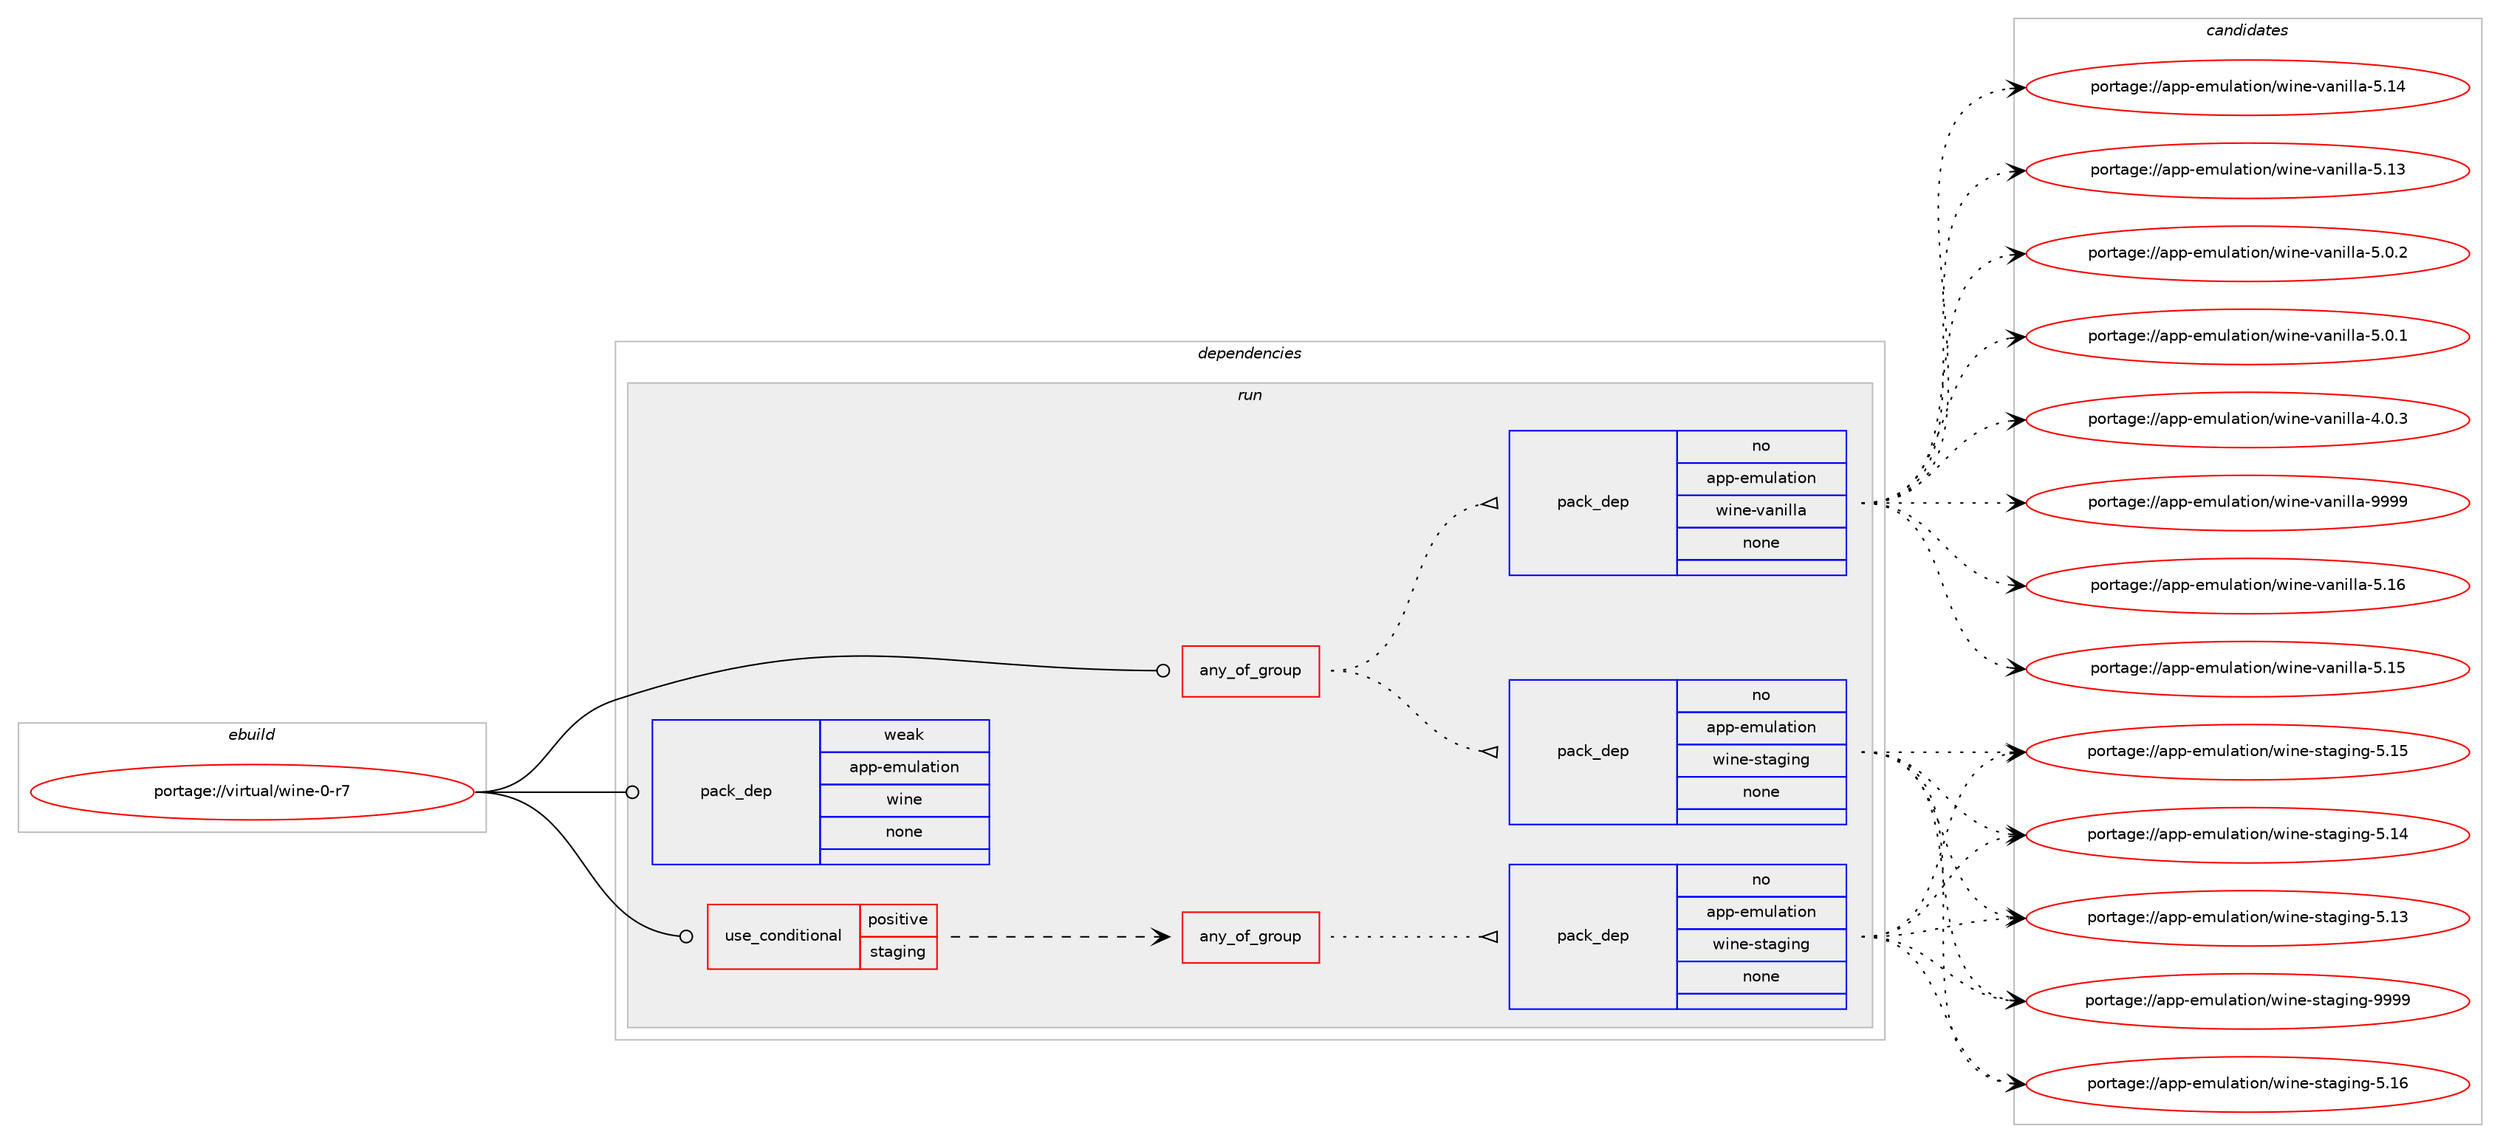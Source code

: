 digraph prolog {

# *************
# Graph options
# *************

newrank=true;
concentrate=true;
compound=true;
graph [rankdir=LR,fontname=Helvetica,fontsize=10,ranksep=1.5];#, ranksep=2.5, nodesep=0.2];
edge  [arrowhead=vee];
node  [fontname=Helvetica,fontsize=10];

# **********
# The ebuild
# **********

subgraph cluster_leftcol {
color=gray;
rank=same;
label=<<i>ebuild</i>>;
id [label="portage://virtual/wine-0-r7", color=red, width=4, href="../virtual/wine-0-r7.svg"];
}

# ****************
# The dependencies
# ****************

subgraph cluster_midcol {
color=gray;
label=<<i>dependencies</i>>;
subgraph cluster_compile {
fillcolor="#eeeeee";
style=filled;
label=<<i>compile</i>>;
}
subgraph cluster_compileandrun {
fillcolor="#eeeeee";
style=filled;
label=<<i>compile and run</i>>;
}
subgraph cluster_run {
fillcolor="#eeeeee";
style=filled;
label=<<i>run</i>>;
subgraph any26 {
dependency1932 [label=<<TABLE BORDER="0" CELLBORDER="1" CELLSPACING="0" CELLPADDING="4"><TR><TD CELLPADDING="10">any_of_group</TD></TR></TABLE>>, shape=none, color=red];subgraph pack1676 {
dependency1933 [label=<<TABLE BORDER="0" CELLBORDER="1" CELLSPACING="0" CELLPADDING="4" WIDTH="220"><TR><TD ROWSPAN="6" CELLPADDING="30">pack_dep</TD></TR><TR><TD WIDTH="110">no</TD></TR><TR><TD>app-emulation</TD></TR><TR><TD>wine-vanilla</TD></TR><TR><TD>none</TD></TR><TR><TD></TD></TR></TABLE>>, shape=none, color=blue];
}
dependency1932:e -> dependency1933:w [weight=20,style="dotted",arrowhead="oinv"];
subgraph pack1677 {
dependency1934 [label=<<TABLE BORDER="0" CELLBORDER="1" CELLSPACING="0" CELLPADDING="4" WIDTH="220"><TR><TD ROWSPAN="6" CELLPADDING="30">pack_dep</TD></TR><TR><TD WIDTH="110">no</TD></TR><TR><TD>app-emulation</TD></TR><TR><TD>wine-staging</TD></TR><TR><TD>none</TD></TR><TR><TD></TD></TR></TABLE>>, shape=none, color=blue];
}
dependency1932:e -> dependency1934:w [weight=20,style="dotted",arrowhead="oinv"];
}
id:e -> dependency1932:w [weight=20,style="solid",arrowhead="odot"];
subgraph cond230 {
dependency1935 [label=<<TABLE BORDER="0" CELLBORDER="1" CELLSPACING="0" CELLPADDING="4"><TR><TD ROWSPAN="3" CELLPADDING="10">use_conditional</TD></TR><TR><TD>positive</TD></TR><TR><TD>staging</TD></TR></TABLE>>, shape=none, color=red];
subgraph any27 {
dependency1936 [label=<<TABLE BORDER="0" CELLBORDER="1" CELLSPACING="0" CELLPADDING="4"><TR><TD CELLPADDING="10">any_of_group</TD></TR></TABLE>>, shape=none, color=red];subgraph pack1678 {
dependency1937 [label=<<TABLE BORDER="0" CELLBORDER="1" CELLSPACING="0" CELLPADDING="4" WIDTH="220"><TR><TD ROWSPAN="6" CELLPADDING="30">pack_dep</TD></TR><TR><TD WIDTH="110">no</TD></TR><TR><TD>app-emulation</TD></TR><TR><TD>wine-staging</TD></TR><TR><TD>none</TD></TR><TR><TD></TD></TR></TABLE>>, shape=none, color=blue];
}
dependency1936:e -> dependency1937:w [weight=20,style="dotted",arrowhead="oinv"];
}
dependency1935:e -> dependency1936:w [weight=20,style="dashed",arrowhead="vee"];
}
id:e -> dependency1935:w [weight=20,style="solid",arrowhead="odot"];
subgraph pack1679 {
dependency1938 [label=<<TABLE BORDER="0" CELLBORDER="1" CELLSPACING="0" CELLPADDING="4" WIDTH="220"><TR><TD ROWSPAN="6" CELLPADDING="30">pack_dep</TD></TR><TR><TD WIDTH="110">weak</TD></TR><TR><TD>app-emulation</TD></TR><TR><TD>wine</TD></TR><TR><TD>none</TD></TR><TR><TD></TD></TR></TABLE>>, shape=none, color=blue];
}
id:e -> dependency1938:w [weight=20,style="solid",arrowhead="odot"];
}
}

# **************
# The candidates
# **************

subgraph cluster_choices {
rank=same;
color=gray;
label=<<i>candidates</i>>;

subgraph choice1676 {
color=black;
nodesep=1;
choice971121124510110911710897116105111110471191051101014511897110105108108974557575757 [label="portage://app-emulation/wine-vanilla-9999", color=red, width=4,href="../app-emulation/wine-vanilla-9999.svg"];
choice971121124510110911710897116105111110471191051101014511897110105108108974553464954 [label="portage://app-emulation/wine-vanilla-5.16", color=red, width=4,href="../app-emulation/wine-vanilla-5.16.svg"];
choice971121124510110911710897116105111110471191051101014511897110105108108974553464953 [label="portage://app-emulation/wine-vanilla-5.15", color=red, width=4,href="../app-emulation/wine-vanilla-5.15.svg"];
choice971121124510110911710897116105111110471191051101014511897110105108108974553464952 [label="portage://app-emulation/wine-vanilla-5.14", color=red, width=4,href="../app-emulation/wine-vanilla-5.14.svg"];
choice971121124510110911710897116105111110471191051101014511897110105108108974553464951 [label="portage://app-emulation/wine-vanilla-5.13", color=red, width=4,href="../app-emulation/wine-vanilla-5.13.svg"];
choice97112112451011091171089711610511111047119105110101451189711010510810897455346484650 [label="portage://app-emulation/wine-vanilla-5.0.2", color=red, width=4,href="../app-emulation/wine-vanilla-5.0.2.svg"];
choice97112112451011091171089711610511111047119105110101451189711010510810897455346484649 [label="portage://app-emulation/wine-vanilla-5.0.1", color=red, width=4,href="../app-emulation/wine-vanilla-5.0.1.svg"];
choice97112112451011091171089711610511111047119105110101451189711010510810897455246484651 [label="portage://app-emulation/wine-vanilla-4.0.3", color=red, width=4,href="../app-emulation/wine-vanilla-4.0.3.svg"];
dependency1933:e -> choice971121124510110911710897116105111110471191051101014511897110105108108974557575757:w [style=dotted,weight="100"];
dependency1933:e -> choice971121124510110911710897116105111110471191051101014511897110105108108974553464954:w [style=dotted,weight="100"];
dependency1933:e -> choice971121124510110911710897116105111110471191051101014511897110105108108974553464953:w [style=dotted,weight="100"];
dependency1933:e -> choice971121124510110911710897116105111110471191051101014511897110105108108974553464952:w [style=dotted,weight="100"];
dependency1933:e -> choice971121124510110911710897116105111110471191051101014511897110105108108974553464951:w [style=dotted,weight="100"];
dependency1933:e -> choice97112112451011091171089711610511111047119105110101451189711010510810897455346484650:w [style=dotted,weight="100"];
dependency1933:e -> choice97112112451011091171089711610511111047119105110101451189711010510810897455346484649:w [style=dotted,weight="100"];
dependency1933:e -> choice97112112451011091171089711610511111047119105110101451189711010510810897455246484651:w [style=dotted,weight="100"];
}
subgraph choice1677 {
color=black;
nodesep=1;
choice9711211245101109117108971161051111104711910511010145115116971031051101034557575757 [label="portage://app-emulation/wine-staging-9999", color=red, width=4,href="../app-emulation/wine-staging-9999.svg"];
choice9711211245101109117108971161051111104711910511010145115116971031051101034553464954 [label="portage://app-emulation/wine-staging-5.16", color=red, width=4,href="../app-emulation/wine-staging-5.16.svg"];
choice9711211245101109117108971161051111104711910511010145115116971031051101034553464953 [label="portage://app-emulation/wine-staging-5.15", color=red, width=4,href="../app-emulation/wine-staging-5.15.svg"];
choice9711211245101109117108971161051111104711910511010145115116971031051101034553464952 [label="portage://app-emulation/wine-staging-5.14", color=red, width=4,href="../app-emulation/wine-staging-5.14.svg"];
choice9711211245101109117108971161051111104711910511010145115116971031051101034553464951 [label="portage://app-emulation/wine-staging-5.13", color=red, width=4,href="../app-emulation/wine-staging-5.13.svg"];
dependency1934:e -> choice9711211245101109117108971161051111104711910511010145115116971031051101034557575757:w [style=dotted,weight="100"];
dependency1934:e -> choice9711211245101109117108971161051111104711910511010145115116971031051101034553464954:w [style=dotted,weight="100"];
dependency1934:e -> choice9711211245101109117108971161051111104711910511010145115116971031051101034553464953:w [style=dotted,weight="100"];
dependency1934:e -> choice9711211245101109117108971161051111104711910511010145115116971031051101034553464952:w [style=dotted,weight="100"];
dependency1934:e -> choice9711211245101109117108971161051111104711910511010145115116971031051101034553464951:w [style=dotted,weight="100"];
}
subgraph choice1678 {
color=black;
nodesep=1;
choice9711211245101109117108971161051111104711910511010145115116971031051101034557575757 [label="portage://app-emulation/wine-staging-9999", color=red, width=4,href="../app-emulation/wine-staging-9999.svg"];
choice9711211245101109117108971161051111104711910511010145115116971031051101034553464954 [label="portage://app-emulation/wine-staging-5.16", color=red, width=4,href="../app-emulation/wine-staging-5.16.svg"];
choice9711211245101109117108971161051111104711910511010145115116971031051101034553464953 [label="portage://app-emulation/wine-staging-5.15", color=red, width=4,href="../app-emulation/wine-staging-5.15.svg"];
choice9711211245101109117108971161051111104711910511010145115116971031051101034553464952 [label="portage://app-emulation/wine-staging-5.14", color=red, width=4,href="../app-emulation/wine-staging-5.14.svg"];
choice9711211245101109117108971161051111104711910511010145115116971031051101034553464951 [label="portage://app-emulation/wine-staging-5.13", color=red, width=4,href="../app-emulation/wine-staging-5.13.svg"];
dependency1937:e -> choice9711211245101109117108971161051111104711910511010145115116971031051101034557575757:w [style=dotted,weight="100"];
dependency1937:e -> choice9711211245101109117108971161051111104711910511010145115116971031051101034553464954:w [style=dotted,weight="100"];
dependency1937:e -> choice9711211245101109117108971161051111104711910511010145115116971031051101034553464953:w [style=dotted,weight="100"];
dependency1937:e -> choice9711211245101109117108971161051111104711910511010145115116971031051101034553464952:w [style=dotted,weight="100"];
dependency1937:e -> choice9711211245101109117108971161051111104711910511010145115116971031051101034553464951:w [style=dotted,weight="100"];
}
subgraph choice1679 {
color=black;
nodesep=1;
}
}

}
